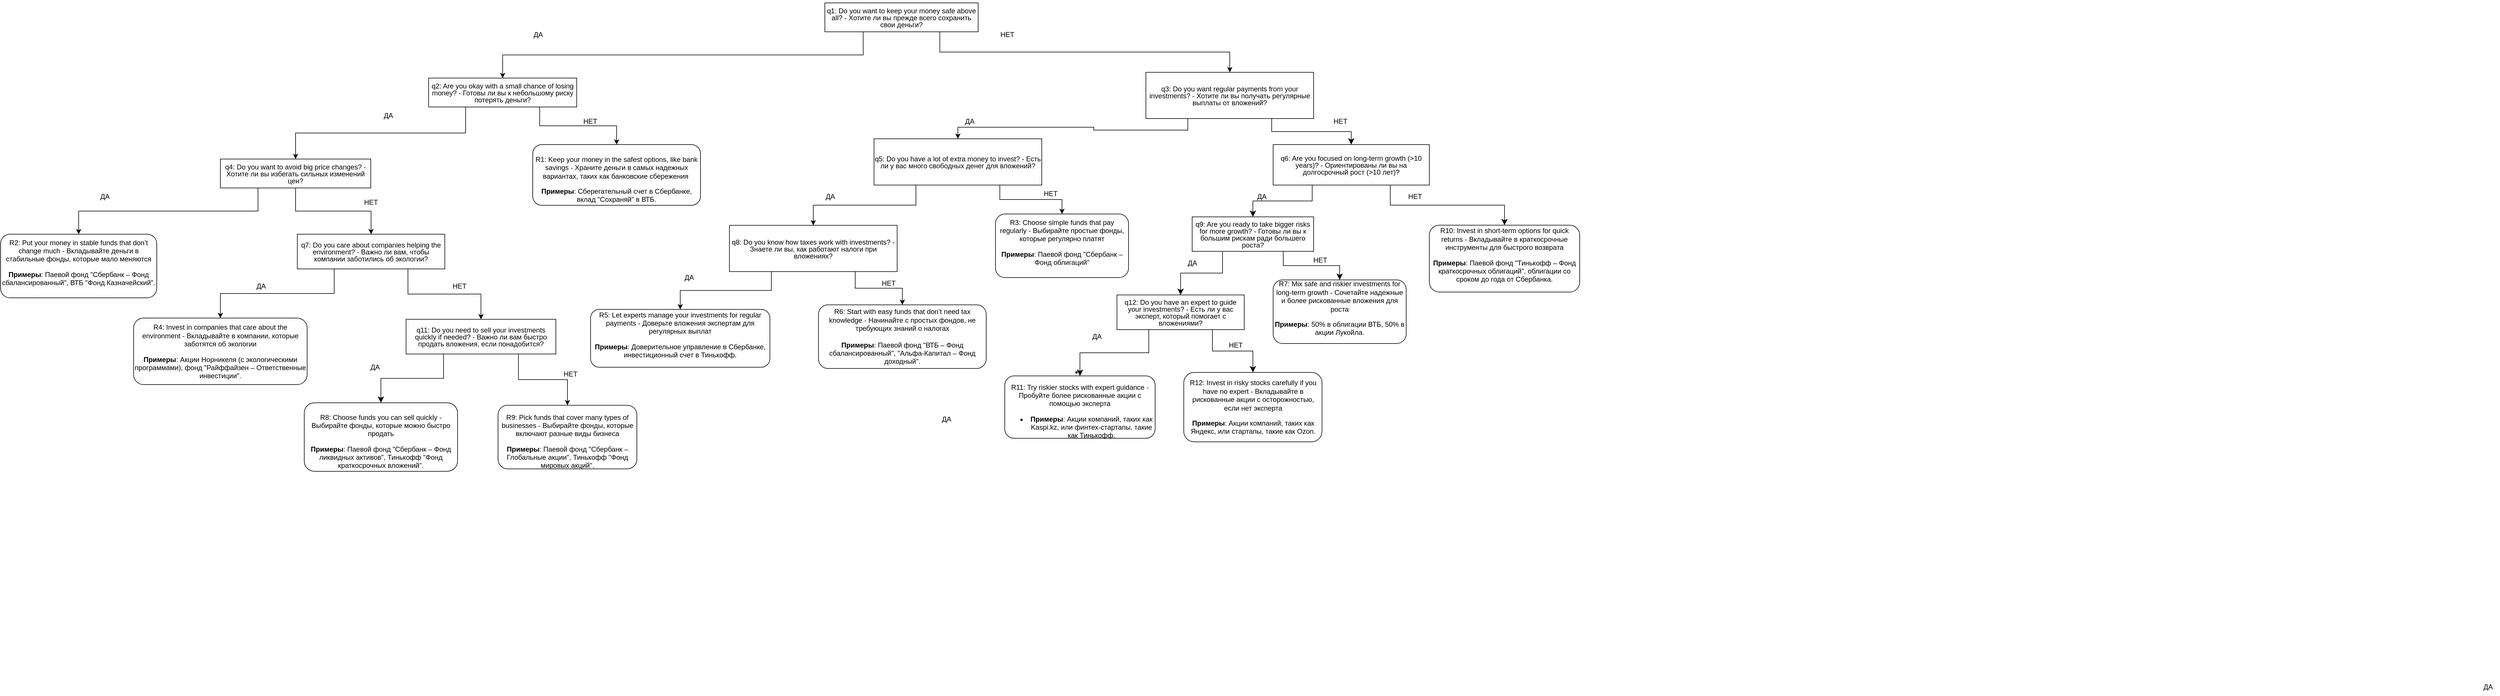 <mxfile version="26.1.1">
  <diagram name="Страница — 1" id="l7Aniiyhmfa446S-RoM-">
    <mxGraphModel dx="4261" dy="1611" grid="1" gridSize="10" guides="1" tooltips="1" connect="1" arrows="1" fold="1" page="1" pageScale="1" pageWidth="827" pageHeight="1169" math="0" shadow="0">
      <root>
        <mxCell id="0" />
        <mxCell id="1" parent="0" />
        <mxCell id="OVfSbTxyTq0TTDnVCe_T-7" style="edgeStyle=orthogonalEdgeStyle;rounded=0;orthogonalLoop=1;jettySize=auto;html=1;exitX=0.75;exitY=1;exitDx=0;exitDy=0;entryX=0.5;entryY=0;entryDx=0;entryDy=0;" parent="1" source="OVfSbTxyTq0TTDnVCe_T-2" target="OVfSbTxyTq0TTDnVCe_T-3" edge="1">
          <mxGeometry relative="1" as="geometry" />
        </mxCell>
        <mxCell id="4StrlMHA59hDWWZ7YnD1-1" style="edgeStyle=orthogonalEdgeStyle;rounded=0;orthogonalLoop=1;jettySize=auto;html=1;exitX=0.25;exitY=1;exitDx=0;exitDy=0;entryX=0.5;entryY=0;entryDx=0;entryDy=0;" parent="1" source="OVfSbTxyTq0TTDnVCe_T-2" target="OVfSbTxyTq0TTDnVCe_T-4" edge="1">
          <mxGeometry relative="1" as="geometry" />
        </mxCell>
        <mxCell id="OVfSbTxyTq0TTDnVCe_T-2" value="&lt;div style=&quot;line-height: 100%;&quot;&gt;&lt;p data-pm-slice=&quot;1 1 []&quot; dir=&quot;ltr&quot;&gt;q1: Do you want to keep your money safe above all? - Хотите ли вы прежде всего сохранить свои деньги?&lt;/p&gt;&lt;/div&gt;" style="rounded=0;whiteSpace=wrap;html=1;align=center;" parent="1" vertex="1">
          <mxGeometry x="385" y="50" width="265" height="50" as="geometry" />
        </mxCell>
        <mxCell id="OVfSbTxyTq0TTDnVCe_T-82" style="edgeStyle=orthogonalEdgeStyle;rounded=0;orthogonalLoop=1;jettySize=auto;html=1;exitX=0.25;exitY=1;exitDx=0;exitDy=0;entryX=0.5;entryY=0;entryDx=0;entryDy=0;" parent="1" source="OVfSbTxyTq0TTDnVCe_T-3" target="OVfSbTxyTq0TTDnVCe_T-81" edge="1">
          <mxGeometry relative="1" as="geometry" />
        </mxCell>
        <mxCell id="2kH5Foxya9Uprb5NJpMq-50" style="edgeStyle=orthogonalEdgeStyle;rounded=0;orthogonalLoop=1;jettySize=auto;html=1;exitX=0.75;exitY=1;exitDx=0;exitDy=0;entryX=0.5;entryY=0;entryDx=0;entryDy=0;fontSize=12;startSize=8;endSize=8;" parent="1" source="OVfSbTxyTq0TTDnVCe_T-3" target="2kH5Foxya9Uprb5NJpMq-49" edge="1">
          <mxGeometry relative="1" as="geometry" />
        </mxCell>
        <mxCell id="OVfSbTxyTq0TTDnVCe_T-3" value="&lt;div style=&quot;line-height: 100%;&quot;&gt;&lt;p data-pm-slice=&quot;1 1 []&quot; dir=&quot;ltr&quot;&gt;q3: Do you want regular payments from your investments? - Хотите ли вы получать регулярные выплаты от вложений?&lt;/p&gt;&lt;/div&gt;" style="rounded=0;whiteSpace=wrap;html=1;align=center;" parent="1" vertex="1">
          <mxGeometry x="940" y="170" width="290" height="80" as="geometry" />
        </mxCell>
        <mxCell id="OVfSbTxyTq0TTDnVCe_T-11" style="edgeStyle=orthogonalEdgeStyle;rounded=0;orthogonalLoop=1;jettySize=auto;html=1;exitX=0.25;exitY=1;exitDx=0;exitDy=0;entryX=0.5;entryY=0;entryDx=0;entryDy=0;" parent="1" source="OVfSbTxyTq0TTDnVCe_T-4" target="OVfSbTxyTq0TTDnVCe_T-8" edge="1">
          <mxGeometry relative="1" as="geometry" />
        </mxCell>
        <mxCell id="OVfSbTxyTq0TTDnVCe_T-4" value="&lt;div style=&quot;line-height: 100%;&quot;&gt;&lt;p data-pm-slice=&quot;1 1 []&quot; dir=&quot;ltr&quot;&gt;q2: Are you okay with a small chance of losing money? - Готовы ли вы к небольшому риску потерять деньги?&lt;/p&gt;&lt;/div&gt;" style="rounded=0;whiteSpace=wrap;html=1;align=center;" parent="1" vertex="1">
          <mxGeometry x="-300" y="180" width="256" height="50" as="geometry" />
        </mxCell>
        <mxCell id="OVfSbTxyTq0TTDnVCe_T-21" style="edgeStyle=orthogonalEdgeStyle;rounded=0;orthogonalLoop=1;jettySize=auto;html=1;exitX=0.25;exitY=1;exitDx=0;exitDy=0;entryX=0.5;entryY=0;entryDx=0;entryDy=0;" parent="1" source="OVfSbTxyTq0TTDnVCe_T-8" target="OVfSbTxyTq0TTDnVCe_T-19" edge="1">
          <mxGeometry relative="1" as="geometry">
            <mxPoint x="-950" y="430" as="targetPoint" />
          </mxGeometry>
        </mxCell>
        <mxCell id="OVfSbTxyTq0TTDnVCe_T-22" style="edgeStyle=orthogonalEdgeStyle;rounded=0;orthogonalLoop=1;jettySize=auto;html=1;exitX=0.5;exitY=1;exitDx=0;exitDy=0;entryX=0.5;entryY=0;entryDx=0;entryDy=0;" parent="1" source="OVfSbTxyTq0TTDnVCe_T-8" target="OVfSbTxyTq0TTDnVCe_T-17" edge="1">
          <mxGeometry relative="1" as="geometry" />
        </mxCell>
        <mxCell id="OVfSbTxyTq0TTDnVCe_T-8" value="&lt;div style=&quot;line-height: 100%;&quot;&gt;&lt;p data-pm-slice=&quot;1 1 []&quot; dir=&quot;ltr&quot;&gt;q4: Do you want to avoid big price changes? - Хотите ли вы избегать сильных изменений цен?&lt;/p&gt;&lt;/div&gt;" style="rounded=0;whiteSpace=wrap;html=1;align=center;" parent="1" vertex="1">
          <mxGeometry x="-660" y="320" width="260" height="50" as="geometry" />
        </mxCell>
        <mxCell id="OVfSbTxyTq0TTDnVCe_T-35" style="edgeStyle=orthogonalEdgeStyle;rounded=0;orthogonalLoop=1;jettySize=auto;html=1;exitX=0.25;exitY=1;exitDx=0;exitDy=0;entryX=0.5;entryY=0;entryDx=0;entryDy=0;" parent="1" source="OVfSbTxyTq0TTDnVCe_T-17" target="OVfSbTxyTq0TTDnVCe_T-24" edge="1">
          <mxGeometry relative="1" as="geometry">
            <mxPoint x="-207" y="590" as="targetPoint" />
          </mxGeometry>
        </mxCell>
        <mxCell id="OVfSbTxyTq0TTDnVCe_T-46" style="edgeStyle=orthogonalEdgeStyle;rounded=0;orthogonalLoop=1;jettySize=auto;html=1;exitX=0.75;exitY=1;exitDx=0;exitDy=0;entryX=0.5;entryY=0;entryDx=0;entryDy=0;" parent="1" source="OVfSbTxyTq0TTDnVCe_T-17" target="OVfSbTxyTq0TTDnVCe_T-39" edge="1">
          <mxGeometry relative="1" as="geometry" />
        </mxCell>
        <mxCell id="OVfSbTxyTq0TTDnVCe_T-17" value="&lt;div style=&quot;line-height: 100%;&quot;&gt;&lt;p data-pm-slice=&quot;1 1 []&quot; dir=&quot;ltr&quot;&gt;q7: Do you care about companies helping the environment? - Важно ли вам, чтобы компании заботились об экологии?&lt;/p&gt;&lt;/div&gt;" style="rounded=0;whiteSpace=wrap;html=1;align=center;" parent="1" vertex="1">
          <mxGeometry x="-527" y="450" width="255" height="60" as="geometry" />
        </mxCell>
        <mxCell id="OVfSbTxyTq0TTDnVCe_T-19" value="&lt;div&gt;&lt;span style=&quot;background-color: transparent; color: light-dark(rgb(0, 0, 0), rgb(255, 255, 255));&quot;&gt;R2: Put your money in stable funds that don’t change much - Вкладывайте деньги в стабильные фонды, которые мало меняются&lt;/span&gt;&lt;/div&gt;&lt;div&gt;&lt;p dir=&quot;ltr&quot;&gt;&lt;strong style=&quot;background-color: transparent; color: light-dark(rgb(0, 0, 0), rgb(255, 255, 255));&quot;&gt;Примеры&lt;/strong&gt;&lt;span style=&quot;background-color: transparent; color: light-dark(rgb(0, 0, 0), rgb(255, 255, 255));&quot;&gt;: Паевой фонд &quot;Сбербанк – Фонд сбалансированный&quot;, ВТБ &quot;Фонд Казначейский&quot;.&lt;/span&gt;&lt;/p&gt;&lt;/div&gt;" style="rounded=1;whiteSpace=wrap;html=1;" parent="1" vertex="1">
          <mxGeometry x="-1040" y="450" width="270" height="110" as="geometry" />
        </mxCell>
        <mxCell id="OVfSbTxyTq0TTDnVCe_T-24" value="&lt;p dir=&quot;ltr&quot;&gt;R4: Invest in companies that care about the environment - Вкладывайте в компании, которые заботятся об экологии&lt;/p&gt;&lt;p dir=&quot;ltr&quot;&gt;&lt;strong style=&quot;background-color: transparent; color: light-dark(rgb(0, 0, 0), rgb(255, 255, 255));&quot;&gt;Примеры&lt;/strong&gt;&lt;span style=&quot;background-color: transparent; color: light-dark(rgb(0, 0, 0), rgb(255, 255, 255));&quot;&gt;: Акции Норникеля (с экологическими программами), фонд &quot;Райффайзен – Ответственные инвестиции&quot;.&lt;/span&gt;&lt;/p&gt;" style="rounded=1;whiteSpace=wrap;html=1;" parent="1" vertex="1">
          <mxGeometry x="-810" y="595" width="300" height="115" as="geometry" />
        </mxCell>
        <mxCell id="OVfSbTxyTq0TTDnVCe_T-42" style="edgeStyle=orthogonalEdgeStyle;rounded=0;orthogonalLoop=1;jettySize=auto;html=1;exitX=0.75;exitY=1;exitDx=0;exitDy=0;entryX=0.5;entryY=0;entryDx=0;entryDy=0;" parent="1" source="OVfSbTxyTq0TTDnVCe_T-39" target="OVfSbTxyTq0TTDnVCe_T-43" edge="1">
          <mxGeometry relative="1" as="geometry">
            <mxPoint x="-54" y="747.12" as="targetPoint" />
          </mxGeometry>
        </mxCell>
        <mxCell id="OVfSbTxyTq0TTDnVCe_T-39" value="&lt;div style=&quot;line-height: 100%;&quot;&gt;&lt;p data-pm-slice=&quot;1 1 []&quot; dir=&quot;ltr&quot;&gt;q11: Do you need to sell your investments quickly if needed? - Важно ли вам быстро продать вложения, если понадобится?&lt;/p&gt;&lt;/div&gt;" style="rounded=0;whiteSpace=wrap;html=1;align=center;" parent="1" vertex="1">
          <mxGeometry x="-339" y="597.12" width="259" height="60" as="geometry" />
        </mxCell>
        <mxCell id="OVfSbTxyTq0TTDnVCe_T-43" value="&lt;div&gt;&lt;br&gt;&lt;/div&gt;&lt;div&gt;&lt;p dir=&quot;ltr&quot;&gt;R9: Pick funds that cover many types of businesses - Выбирайте фонды, которые включают разные виды бизнеса&lt;/p&gt;&lt;p dir=&quot;ltr&quot;&gt;&lt;strong style=&quot;background-color: transparent; color: light-dark(rgb(0, 0, 0), rgb(255, 255, 255));&quot;&gt;Примеры&lt;/strong&gt;&lt;span style=&quot;background-color: transparent; color: light-dark(rgb(0, 0, 0), rgb(255, 255, 255));&quot;&gt;: Паевой фонд &quot;Сбербанк – Глобальные акции&quot;, Тинькофф &quot;Фонд мировых акций&quot;.&lt;/span&gt;&lt;/p&gt;&lt;/div&gt;" style="rounded=1;whiteSpace=wrap;html=1;" parent="1" vertex="1">
          <mxGeometry x="-180" y="745.72" width="240" height="110" as="geometry" />
        </mxCell>
        <mxCell id="OVfSbTxyTq0TTDnVCe_T-53" value="ДА" style="text;html=1;align=center;verticalAlign=middle;resizable=0;points=[];autosize=1;strokeColor=none;fillColor=none;" parent="1" vertex="1">
          <mxGeometry x="-131" y="90" width="40" height="30" as="geometry" />
        </mxCell>
        <mxCell id="OVfSbTxyTq0TTDnVCe_T-54" value="ДА" style="text;html=1;align=center;verticalAlign=middle;resizable=0;points=[];autosize=1;strokeColor=none;fillColor=none;" parent="1" vertex="1">
          <mxGeometry x="-390" y="230" width="40" height="30" as="geometry" />
        </mxCell>
        <mxCell id="OVfSbTxyTq0TTDnVCe_T-55" value="ДА" style="text;html=1;align=center;verticalAlign=middle;resizable=0;points=[];autosize=1;strokeColor=none;fillColor=none;" parent="1" vertex="1">
          <mxGeometry x="-880" y="370" width="40" height="30" as="geometry" />
        </mxCell>
        <mxCell id="OVfSbTxyTq0TTDnVCe_T-59" value="ДА" style="text;html=1;align=center;verticalAlign=middle;resizable=0;points=[];autosize=1;strokeColor=none;fillColor=none;" parent="1" vertex="1">
          <mxGeometry x="-610" y="525" width="40" height="30" as="geometry" />
        </mxCell>
        <mxCell id="OVfSbTxyTq0TTDnVCe_T-69" value="НЕТ" style="text;html=1;align=center;verticalAlign=middle;resizable=0;points=[];autosize=1;strokeColor=none;fillColor=none;" parent="1" vertex="1">
          <mxGeometry x="-46" y="240" width="50" height="30" as="geometry" />
        </mxCell>
        <mxCell id="OVfSbTxyTq0TTDnVCe_T-70" value="НЕТ" style="text;html=1;align=center;verticalAlign=middle;resizable=0;points=[];autosize=1;strokeColor=none;fillColor=none;" parent="1" vertex="1">
          <mxGeometry x="675" y="90" width="50" height="30" as="geometry" />
        </mxCell>
        <mxCell id="OVfSbTxyTq0TTDnVCe_T-71" value="НЕТ" style="text;html=1;align=center;verticalAlign=middle;resizable=0;points=[];autosize=1;strokeColor=none;fillColor=none;" parent="1" vertex="1">
          <mxGeometry x="-425" y="380" width="50" height="30" as="geometry" />
        </mxCell>
        <mxCell id="OVfSbTxyTq0TTDnVCe_T-74" value="НЕТ" style="text;html=1;align=center;verticalAlign=middle;resizable=0;points=[];autosize=1;strokeColor=none;fillColor=none;" parent="1" vertex="1">
          <mxGeometry x="-272" y="525" width="50" height="30" as="geometry" />
        </mxCell>
        <mxCell id="OVfSbTxyTq0TTDnVCe_T-80" value="&lt;div&gt;&lt;span style=&quot;background-color: transparent; color: light-dark(rgb(0, 0, 0), rgb(255, 255, 255));&quot;&gt;R5: Let experts manage your investments for regular payments - Доверьте вложения экспертам для регулярных выплат&lt;/span&gt;&lt;/div&gt;&lt;div&gt;&lt;p dir=&quot;ltr&quot;&gt;&lt;strong style=&quot;background-color: transparent; color: light-dark(rgb(0, 0, 0), rgb(255, 255, 255));&quot;&gt;Примеры&lt;/strong&gt;&lt;span style=&quot;background-color: transparent; color: light-dark(rgb(0, 0, 0), rgb(255, 255, 255));&quot;&gt;: Доверительное управление в Сбербанке, инвестиционный счет в Тинькофф.&lt;/span&gt;&lt;/p&gt;&lt;/div&gt;" style="rounded=1;whiteSpace=wrap;html=1;" parent="1" vertex="1">
          <mxGeometry x="-20" y="580" width="310" height="100" as="geometry" />
        </mxCell>
        <mxCell id="OVfSbTxyTq0TTDnVCe_T-84" style="edgeStyle=orthogonalEdgeStyle;rounded=0;orthogonalLoop=1;jettySize=auto;html=1;exitX=0.25;exitY=1;exitDx=0;exitDy=0;entryX=0.5;entryY=0;entryDx=0;entryDy=0;" parent="1" source="OVfSbTxyTq0TTDnVCe_T-81" target="OVfSbTxyTq0TTDnVCe_T-83" edge="1">
          <mxGeometry relative="1" as="geometry">
            <mxPoint x="772.5" y="380" as="sourcePoint" />
          </mxGeometry>
        </mxCell>
        <mxCell id="OVfSbTxyTq0TTDnVCe_T-89" style="rounded=0;orthogonalLoop=1;jettySize=auto;html=1;exitX=0.75;exitY=1;exitDx=0;exitDy=0;entryX=0.5;entryY=0;entryDx=0;entryDy=0;edgeStyle=orthogonalEdgeStyle;" parent="1" source="OVfSbTxyTq0TTDnVCe_T-81" target="2kH5Foxya9Uprb5NJpMq-19" edge="1">
          <mxGeometry relative="1" as="geometry">
            <mxPoint x="1065" y="434.62" as="targetPoint" />
          </mxGeometry>
        </mxCell>
        <mxCell id="OVfSbTxyTq0TTDnVCe_T-81" value="&lt;div style=&quot;line-height: 100%;&quot;&gt;&lt;p data-pm-slice=&quot;1 1 []&quot; dir=&quot;ltr&quot;&gt;q5: Do you have a lot of extra money to invest? - Есть ли у вас много свободных денег для вложений?&lt;/p&gt;&lt;/div&gt;" style="rounded=0;whiteSpace=wrap;html=1;align=center;" parent="1" vertex="1">
          <mxGeometry x="470" y="285" width="290" height="80" as="geometry" />
        </mxCell>
        <mxCell id="OVfSbTxyTq0TTDnVCe_T-85" style="edgeStyle=orthogonalEdgeStyle;rounded=0;orthogonalLoop=1;jettySize=auto;html=1;exitX=0.25;exitY=1;exitDx=0;exitDy=0;entryX=0.5;entryY=0;entryDx=0;entryDy=0;" parent="1" source="OVfSbTxyTq0TTDnVCe_T-83" target="OVfSbTxyTq0TTDnVCe_T-80" edge="1">
          <mxGeometry relative="1" as="geometry" />
        </mxCell>
        <mxCell id="OVfSbTxyTq0TTDnVCe_T-92" style="edgeStyle=orthogonalEdgeStyle;rounded=0;orthogonalLoop=1;jettySize=auto;html=1;exitX=0.75;exitY=1;exitDx=0;exitDy=0;entryX=0.5;entryY=0;entryDx=0;entryDy=0;" parent="1" source="OVfSbTxyTq0TTDnVCe_T-83" target="WttKWr17SdZgSrrhv0VV-2" edge="1">
          <mxGeometry relative="1" as="geometry">
            <mxPoint x="510" y="565" as="targetPoint" />
          </mxGeometry>
        </mxCell>
        <mxCell id="OVfSbTxyTq0TTDnVCe_T-83" value="&lt;div style=&quot;line-height: 100%;&quot;&gt;&lt;p data-pm-slice=&quot;1 1 []&quot; dir=&quot;ltr&quot;&gt;q8: Do you know how taxes work with investments? - Знаете ли вы, как работают налоги при вложениях?&lt;/p&gt;&lt;/div&gt;" style="rounded=0;whiteSpace=wrap;html=1;align=center;" parent="1" vertex="1">
          <mxGeometry x="220" y="434.62" width="290" height="80" as="geometry" />
        </mxCell>
        <mxCell id="OVfSbTxyTq0TTDnVCe_T-87" value="НЕТ" style="text;html=1;align=center;verticalAlign=middle;resizable=0;points=[];autosize=1;strokeColor=none;fillColor=none;" parent="1" vertex="1">
          <mxGeometry x="750" y="365" width="50" height="30" as="geometry" />
        </mxCell>
        <mxCell id="OVfSbTxyTq0TTDnVCe_T-90" value="НЕТ" style="text;html=1;align=center;verticalAlign=middle;resizable=0;points=[];autosize=1;strokeColor=none;fillColor=none;" parent="1" vertex="1">
          <mxGeometry x="470" y="519.62" width="50" height="30" as="geometry" />
        </mxCell>
        <mxCell id="OVfSbTxyTq0TTDnVCe_T-104" value="ДА" style="text;html=1;align=center;verticalAlign=middle;resizable=0;points=[];autosize=1;strokeColor=none;fillColor=none;" parent="1" vertex="1">
          <mxGeometry x="615" y="240" width="40" height="30" as="geometry" />
        </mxCell>
        <mxCell id="OVfSbTxyTq0TTDnVCe_T-105" value="ДА" style="text;html=1;align=center;verticalAlign=middle;resizable=0;points=[];autosize=1;strokeColor=none;fillColor=none;" parent="1" vertex="1">
          <mxGeometry x="374" y="370" width="40" height="30" as="geometry" />
        </mxCell>
        <mxCell id="OVfSbTxyTq0TTDnVCe_T-106" value="ДА" style="text;html=1;align=center;verticalAlign=middle;resizable=0;points=[];autosize=1;strokeColor=none;fillColor=none;" parent="1" vertex="1">
          <mxGeometry x="130" y="509.62" width="40" height="30" as="geometry" />
        </mxCell>
        <mxCell id="Fa5fMqt53PP2lkEZTv6_-2" value="" style="edgeStyle=orthogonalEdgeStyle;rounded=0;orthogonalLoop=1;jettySize=auto;html=1;exitX=0.75;exitY=1;exitDx=0;exitDy=0;entryX=0.5;entryY=0;entryDx=0;entryDy=0;" parent="1" source="OVfSbTxyTq0TTDnVCe_T-4" target="Fa5fMqt53PP2lkEZTv6_-1" edge="1">
          <mxGeometry relative="1" as="geometry">
            <mxPoint x="-98" y="230" as="sourcePoint" />
            <mxPoint x="-41" y="280" as="targetPoint" />
          </mxGeometry>
        </mxCell>
        <mxCell id="Fa5fMqt53PP2lkEZTv6_-1" value="&lt;div&gt;&lt;br&gt;&lt;/div&gt;&lt;div&gt;&lt;p dir=&quot;ltr&quot;&gt;R1: Keep your money in the safest options, like bank savings - Храните деньги в самых надежных вариантах, таких как банковские сбережения&amp;nbsp;&lt;/p&gt;&lt;p dir=&quot;ltr&quot;&gt;&lt;strong style=&quot;background-color: transparent; color: light-dark(rgb(0, 0, 0), rgb(255, 255, 255));&quot;&gt;Примеры&lt;/strong&gt;&lt;span style=&quot;background-color: transparent; color: light-dark(rgb(0, 0, 0), rgb(255, 255, 255));&quot;&gt;: Сберегательный счет в Сбербанке, вклад &quot;Сохраняй&quot; в ВТБ.&lt;/span&gt;&lt;/p&gt;&lt;/div&gt;" style="rounded=1;whiteSpace=wrap;html=1;" parent="1" vertex="1">
          <mxGeometry x="-120" y="295" width="290" height="105" as="geometry" />
        </mxCell>
        <mxCell id="Fa5fMqt53PP2lkEZTv6_-11" style="edgeStyle=orthogonalEdgeStyle;rounded=0;orthogonalLoop=1;jettySize=auto;html=1;fontSize=12;startSize=8;endSize=8;exitX=0.25;exitY=1;exitDx=0;exitDy=0;entryX=0.5;entryY=0;entryDx=0;entryDy=0;" parent="1" source="OVfSbTxyTq0TTDnVCe_T-39" target="Fa5fMqt53PP2lkEZTv6_-17" edge="1">
          <mxGeometry relative="1" as="geometry">
            <mxPoint x="-694" y="937.12" as="targetPoint" />
            <mxPoint x="-501.5" y="827.12" as="sourcePoint" />
          </mxGeometry>
        </mxCell>
        <mxCell id="Fa5fMqt53PP2lkEZTv6_-10" value="НЕТ" style="text;html=1;align=center;verticalAlign=middle;resizable=0;points=[];autosize=1;strokeColor=none;fillColor=none;" parent="1" vertex="1">
          <mxGeometry x="-80" y="677.12" width="50" height="30" as="geometry" />
        </mxCell>
        <mxCell id="Fa5fMqt53PP2lkEZTv6_-15" value="ДА" style="text;html=1;align=center;verticalAlign=middle;resizable=0;points=[];autosize=1;strokeColor=none;fillColor=none;" parent="1" vertex="1">
          <mxGeometry x="-413" y="665" width="40" height="30" as="geometry" />
        </mxCell>
        <mxCell id="Fa5fMqt53PP2lkEZTv6_-17" value="&lt;div&gt;&lt;br&gt;&lt;/div&gt;&lt;div&gt;&lt;p dir=&quot;ltr&quot;&gt;R8: Choose funds you can sell quickly - Выбирайте фонды, которые можно быстро продать&lt;/p&gt;&lt;p dir=&quot;ltr&quot;&gt;&lt;strong style=&quot;background-color: transparent; color: light-dark(rgb(0, 0, 0), rgb(255, 255, 255));&quot;&gt;Примеры&lt;/strong&gt;&lt;span style=&quot;background-color: transparent; color: light-dark(rgb(0, 0, 0), rgb(255, 255, 255));&quot;&gt;: Паевой фонд &quot;Сбербанк – Фонд ликвидных активов&quot;, Тинькофф &quot;Фонд краткосрочных вложений&quot;.&lt;/span&gt;&lt;/p&gt;&lt;/div&gt;" style="rounded=1;whiteSpace=wrap;html=1;" parent="1" vertex="1">
          <mxGeometry x="-515" y="741.44" width="265" height="118.56" as="geometry" />
        </mxCell>
        <mxCell id="2kH5Foxya9Uprb5NJpMq-19" value="&lt;div&gt;&lt;span style=&quot;background-color: transparent; color: light-dark(rgb(0, 0, 0), rgb(255, 255, 255));&quot;&gt;R3: Choose simple funds that pay regularly - Выбирайте простые фонды, которые регулярно платят&lt;/span&gt;&lt;/div&gt;&lt;div&gt;&lt;p dir=&quot;ltr&quot;&gt;&lt;strong style=&quot;background-color: transparent; color: light-dark(rgb(0, 0, 0), rgb(255, 255, 255));&quot;&gt;Примеры&lt;/strong&gt;&lt;span style=&quot;background-color: transparent; color: light-dark(rgb(0, 0, 0), rgb(255, 255, 255));&quot;&gt;: Паевой фонд &quot;Сбербанк – Фонд облигаций&quot;&lt;/span&gt;&lt;/p&gt;&lt;/div&gt;" style="rounded=1;whiteSpace=wrap;html=1;" parent="1" vertex="1">
          <mxGeometry x="680" y="415" width="230" height="110" as="geometry" />
        </mxCell>
        <mxCell id="2kH5Foxya9Uprb5NJpMq-54" style="edgeStyle=orthogonalEdgeStyle;rounded=0;orthogonalLoop=1;jettySize=auto;html=1;exitX=0.75;exitY=1;exitDx=0;exitDy=0;entryX=0.5;entryY=0;entryDx=0;entryDy=0;fontSize=12;startSize=8;endSize=8;" parent="1" source="2kH5Foxya9Uprb5NJpMq-49" target="2kH5Foxya9Uprb5NJpMq-55" edge="1">
          <mxGeometry relative="1" as="geometry">
            <mxPoint x="1575" y="420" as="targetPoint" />
          </mxGeometry>
        </mxCell>
        <mxCell id="WttKWr17SdZgSrrhv0VV-4" style="edgeStyle=orthogonalEdgeStyle;rounded=0;orthogonalLoop=1;jettySize=auto;html=1;exitX=0.25;exitY=1;exitDx=0;exitDy=0;entryX=0.5;entryY=0;entryDx=0;entryDy=0;fontSize=12;startSize=8;endSize=8;" edge="1" parent="1" source="2kH5Foxya9Uprb5NJpMq-49" target="WttKWr17SdZgSrrhv0VV-3">
          <mxGeometry relative="1" as="geometry" />
        </mxCell>
        <mxCell id="2kH5Foxya9Uprb5NJpMq-49" value="&lt;div style=&quot;line-height: 100%;&quot;&gt;&lt;p data-pm-slice=&quot;1 1 []&quot; dir=&quot;ltr&quot;&gt;q6: Are you focused on long-term growth (&amp;gt;10 years)? - Ориентированы ли вы на долгосрочный рост (&amp;gt;10 лет)?&lt;/p&gt;&lt;/div&gt;" style="rounded=0;whiteSpace=wrap;html=1;align=center;" parent="1" vertex="1">
          <mxGeometry x="1160" y="295" width="270" height="70" as="geometry" />
        </mxCell>
        <mxCell id="2kH5Foxya9Uprb5NJpMq-55" value="&lt;div&gt;&lt;span style=&quot;background-color: transparent; color: light-dark(rgb(0, 0, 0), rgb(255, 255, 255));&quot;&gt;R10: Invest in short-term options for quick returns - Вкладывайте в краткосрочные инструменты для быстрого возврата&lt;/span&gt;&lt;/div&gt;&lt;div&gt;&lt;p dir=&quot;ltr&quot;&gt;&lt;strong style=&quot;background-color: transparent; color: light-dark(rgb(0, 0, 0), rgb(255, 255, 255));&quot;&gt;Примеры&lt;/strong&gt;&lt;span style=&quot;background-color: transparent; color: light-dark(rgb(0, 0, 0), rgb(255, 255, 255));&quot;&gt;: Паевой фонд &quot;Тинькофф – Фонд краткосрочных облигаций&quot;, облигации со сроком до года от Сбербанка.&lt;/span&gt;&lt;/p&gt;&lt;/div&gt;" style="rounded=1;whiteSpace=wrap;html=1;" parent="1" vertex="1">
          <mxGeometry x="1430" y="434.43" width="260" height="115.57" as="geometry" />
        </mxCell>
        <mxCell id="2kH5Foxya9Uprb5NJpMq-60" style="edgeStyle=orthogonalEdgeStyle;rounded=0;orthogonalLoop=1;jettySize=auto;html=1;exitX=0.25;exitY=1;exitDx=0;exitDy=0;entryX=0.5;entryY=0;entryDx=0;entryDy=0;fontSize=12;startSize=8;endSize=8;" parent="1" source="2kH5Foxya9Uprb5NJpMq-57" target="2kH5Foxya9Uprb5NJpMq-89" edge="1">
          <mxGeometry relative="1" as="geometry">
            <mxPoint x="1276" y="660" as="targetPoint" />
          </mxGeometry>
        </mxCell>
        <mxCell id="2kH5Foxya9Uprb5NJpMq-94" style="edgeStyle=orthogonalEdgeStyle;rounded=0;orthogonalLoop=1;jettySize=auto;html=1;exitX=0.75;exitY=1;exitDx=0;exitDy=0;entryX=0.5;entryY=0;entryDx=0;entryDy=0;fontSize=12;startSize=8;endSize=8;" parent="1" source="2kH5Foxya9Uprb5NJpMq-57" target="2kH5Foxya9Uprb5NJpMq-90" edge="1">
          <mxGeometry relative="1" as="geometry" />
        </mxCell>
        <mxCell id="2kH5Foxya9Uprb5NJpMq-57" value="&lt;div style=&quot;line-height: 100%;&quot;&gt;&lt;p data-pm-slice=&quot;1 1 []&quot; dir=&quot;ltr&quot;&gt;q12: Do you have an expert to guide your investments? - Есть ли у вас эксперт, который помогает с вложениями?&lt;/p&gt;&lt;/div&gt;" style="rounded=0;whiteSpace=wrap;html=1;align=center;" parent="1" vertex="1">
          <mxGeometry x="890" y="555" width="220" height="60" as="geometry" />
        </mxCell>
        <mxCell id="2kH5Foxya9Uprb5NJpMq-87" value="ДА" style="text;html=1;align=center;verticalAlign=middle;resizable=0;points=[];autosize=1;strokeColor=none;fillColor=none;" parent="1" vertex="1">
          <mxGeometry x="3240" y="1217.5" width="40" height="30" as="geometry" />
        </mxCell>
        <mxCell id="2kH5Foxya9Uprb5NJpMq-89" value="&lt;li data-pm-slice=&quot;2 4 [&amp;quot;bulletList&amp;quot;,{&amp;quot;tight&amp;quot;:false,&amp;quot;dir&amp;quot;:&amp;quot;ltr&amp;quot;}]&quot;&gt;&lt;p dir=&quot;ltr&quot;&gt;R11: Try riskier stocks with expert guidance - Пробуйте более рискованные акции с помощью эксперта&lt;/p&gt;&lt;ul dir=&quot;ltr&quot; data-tight=&quot;true&quot; class=&quot;tight&quot;&gt;&lt;li&gt;&lt;p dir=&quot;ltr&quot;&gt;&lt;strong&gt;Примеры&lt;/strong&gt;: Акции компаний, таких как Kaspi.kz, или финтех-стартапы, такие как Тинькофф.&lt;/p&gt;&lt;/li&gt;&lt;/ul&gt;&lt;/li&gt;" style="rounded=1;whiteSpace=wrap;html=1;" parent="1" vertex="1">
          <mxGeometry x="696" y="695" width="260" height="107.88" as="geometry" />
        </mxCell>
        <mxCell id="2kH5Foxya9Uprb5NJpMq-90" value="&lt;p dir=&quot;ltr&quot;&gt;R12: Invest in risky stocks carefully if you have no expert - Вкладывайте в рискованные акции с осторожностью, если нет эксперта&lt;/p&gt;&lt;p dir=&quot;ltr&quot;&gt;&lt;strong style=&quot;background-color: transparent; color: light-dark(rgb(0, 0, 0), rgb(255, 255, 255));&quot;&gt;Примеры&lt;/strong&gt;&lt;span style=&quot;background-color: transparent; color: light-dark(rgb(0, 0, 0), rgb(255, 255, 255));&quot;&gt;: Акции компаний, таких как Яндекс, или стартапы, такие как Ozon.&lt;/span&gt;&lt;/p&gt;" style="rounded=1;whiteSpace=wrap;html=1;" parent="1" vertex="1">
          <mxGeometry x="1005.5" y="688.94" width="239" height="120" as="geometry" />
        </mxCell>
        <mxCell id="2kH5Foxya9Uprb5NJpMq-96" value="НЕТ" style="text;html=1;align=center;verticalAlign=middle;resizable=0;points=[];autosize=1;strokeColor=none;fillColor=none;" parent="1" vertex="1">
          <mxGeometry x="1380" y="370" width="50" height="30" as="geometry" />
        </mxCell>
        <mxCell id="2kH5Foxya9Uprb5NJpMq-105" value="ДА" style="text;html=1;align=center;verticalAlign=middle;resizable=0;points=[];autosize=1;strokeColor=none;fillColor=none;" parent="1" vertex="1">
          <mxGeometry x="575" y="755.38" width="40" height="30" as="geometry" />
        </mxCell>
        <mxCell id="2kH5Foxya9Uprb5NJpMq-115" value="ДА" style="text;html=1;align=center;verticalAlign=middle;resizable=0;points=[];autosize=1;strokeColor=none;fillColor=none;" parent="1" vertex="1">
          <mxGeometry x="1120" y="370" width="40" height="30" as="geometry" />
        </mxCell>
        <mxCell id="-H6ShEVidf8R9MP8SXq7-4" value="НЕТ" style="text;html=1;align=center;verticalAlign=middle;resizable=0;points=[];autosize=1;strokeColor=none;fillColor=none;" parent="1" vertex="1">
          <mxGeometry x="1251" y="240" width="50" height="30" as="geometry" />
        </mxCell>
        <mxCell id="-H6ShEVidf8R9MP8SXq7-6" value="ДА" style="text;html=1;align=center;verticalAlign=middle;resizable=0;points=[];autosize=1;strokeColor=none;fillColor=none;" parent="1" vertex="1">
          <mxGeometry x="1000" y="484.62" width="40" height="30" as="geometry" />
        </mxCell>
        <mxCell id="WttKWr17SdZgSrrhv0VV-2" value="R6: Start with easy funds that don’t need tax knowledge - Начинайте с простых фондов, не требующих знаний о налогах&lt;div&gt;&lt;strong style=&quot;color: light-dark(rgb(0, 0, 0), rgb(255, 255, 255)); background-color: transparent;&quot;&gt;&lt;br&gt;&lt;/strong&gt;&lt;/div&gt;&lt;div&gt;&lt;strong style=&quot;color: light-dark(rgb(0, 0, 0), rgb(255, 255, 255)); background-color: transparent;&quot;&gt;Примеры&lt;/strong&gt;&lt;span style=&quot;color: light-dark(rgb(0, 0, 0), rgb(255, 255, 255)); background-color: transparent;&quot;&gt;: Паевой фонд &quot;ВТБ – Фонд сбалансированный&quot;, &quot;Альфа-Капитал – Фонд доходный&quot;.&lt;/span&gt;&lt;/div&gt;" style="rounded=1;whiteSpace=wrap;html=1;" vertex="1" parent="1">
          <mxGeometry x="374" y="572.12" width="290" height="110" as="geometry" />
        </mxCell>
        <mxCell id="WttKWr17SdZgSrrhv0VV-5" style="edgeStyle=orthogonalEdgeStyle;rounded=0;orthogonalLoop=1;jettySize=auto;html=1;exitX=0.25;exitY=1;exitDx=0;exitDy=0;entryX=0.5;entryY=0;entryDx=0;entryDy=0;fontSize=12;startSize=8;endSize=8;" edge="1" parent="1" source="WttKWr17SdZgSrrhv0VV-3" target="2kH5Foxya9Uprb5NJpMq-57">
          <mxGeometry relative="1" as="geometry" />
        </mxCell>
        <mxCell id="WttKWr17SdZgSrrhv0VV-8" style="edgeStyle=orthogonalEdgeStyle;rounded=0;orthogonalLoop=1;jettySize=auto;html=1;exitX=0.75;exitY=1;exitDx=0;exitDy=0;entryX=0.5;entryY=0;entryDx=0;entryDy=0;fontSize=12;startSize=8;endSize=8;" edge="1" parent="1" source="WttKWr17SdZgSrrhv0VV-3" target="WttKWr17SdZgSrrhv0VV-7">
          <mxGeometry relative="1" as="geometry" />
        </mxCell>
        <mxCell id="WttKWr17SdZgSrrhv0VV-3" value="&lt;div style=&quot;line-height: 100%;&quot;&gt;&lt;p data-pm-slice=&quot;1 1 []&quot; dir=&quot;ltr&quot;&gt;q9: Are you ready to take bigger risks for more growth? - Готовы ли вы к большим рискам ради большего роста?&lt;/p&gt;&lt;/div&gt;" style="rounded=0;whiteSpace=wrap;html=1;align=center;" vertex="1" parent="1">
          <mxGeometry x="1020" y="420" width="210" height="59.62" as="geometry" />
        </mxCell>
        <mxCell id="WttKWr17SdZgSrrhv0VV-6" value="ДА" style="text;html=1;align=center;verticalAlign=middle;resizable=0;points=[];autosize=1;strokeColor=none;fillColor=none;" vertex="1" parent="1">
          <mxGeometry x="835" y="612.12" width="40" height="30" as="geometry" />
        </mxCell>
        <mxCell id="WttKWr17SdZgSrrhv0VV-7" value="&lt;div&gt;&lt;span style=&quot;background-color: transparent; color: light-dark(rgb(0, 0, 0), rgb(255, 255, 255));&quot;&gt;R7: Mix safe and riskier investments for long-term growth - Сочетайте надежные и более рискованные вложения для роста&lt;/span&gt;&lt;/div&gt;&lt;div&gt;&lt;p dir=&quot;ltr&quot;&gt;&lt;strong style=&quot;background-color: transparent; color: light-dark(rgb(0, 0, 0), rgb(255, 255, 255));&quot;&gt;Примеры&lt;/strong&gt;&lt;span style=&quot;background-color: transparent; color: light-dark(rgb(0, 0, 0), rgb(255, 255, 255));&quot;&gt;: 50% в облигации ВТБ, 50% в акции Лукойла.&lt;/span&gt;&lt;/p&gt;&lt;/div&gt;" style="rounded=1;whiteSpace=wrap;html=1;" vertex="1" parent="1">
          <mxGeometry x="1160" y="529" width="230" height="110" as="geometry" />
        </mxCell>
        <mxCell id="WttKWr17SdZgSrrhv0VV-10" value="НЕТ" style="text;html=1;align=center;verticalAlign=middle;resizable=0;points=[];autosize=1;strokeColor=none;fillColor=none;" vertex="1" parent="1">
          <mxGeometry x="1070" y="627.12" width="50" height="30" as="geometry" />
        </mxCell>
        <mxCell id="WttKWr17SdZgSrrhv0VV-11" value="НЕТ" style="text;html=1;align=center;verticalAlign=middle;resizable=0;points=[];autosize=1;strokeColor=none;fillColor=none;" vertex="1" parent="1">
          <mxGeometry x="1216" y="479.62" width="50" height="30" as="geometry" />
        </mxCell>
      </root>
    </mxGraphModel>
  </diagram>
</mxfile>
